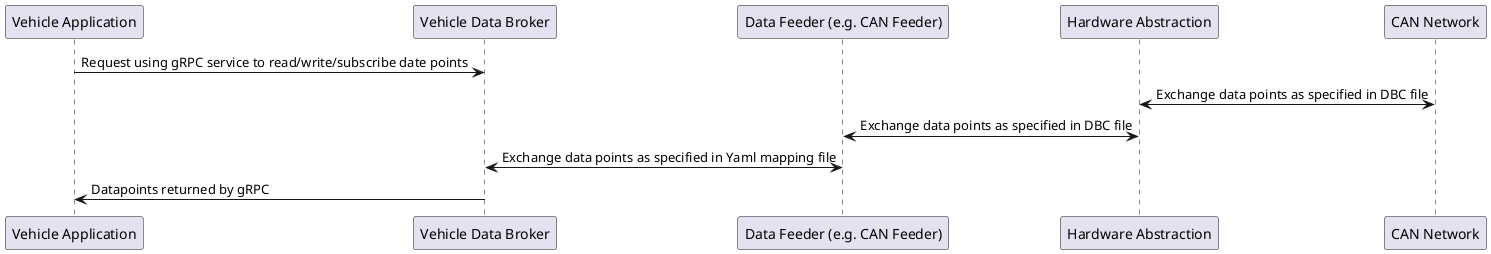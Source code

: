 @startuml
participant VAPP as "Vehicle Application"
participant vehicle_data_broker as "Vehicle Data Broker"
participant data_feeder as "Data Feeder (e.g. CAN Feeder)"
participant hardware_abstraction as "Hardware Abstraction"
participant can_network as "CAN Network"


VAPP -> vehicle_data_broker: Request using gRPC service to read/write/subscribe date points
can_network <-> hardware_abstraction: Exchange data points as specified in DBC file
data_feeder <-> hardware_abstraction: Exchange data points as specified in DBC file 
data_feeder <-> vehicle_data_broker: Exchange data points as specified in Yaml mapping file
VAPP <- vehicle_data_broker: Datapoints returned by gRPC

@enduml